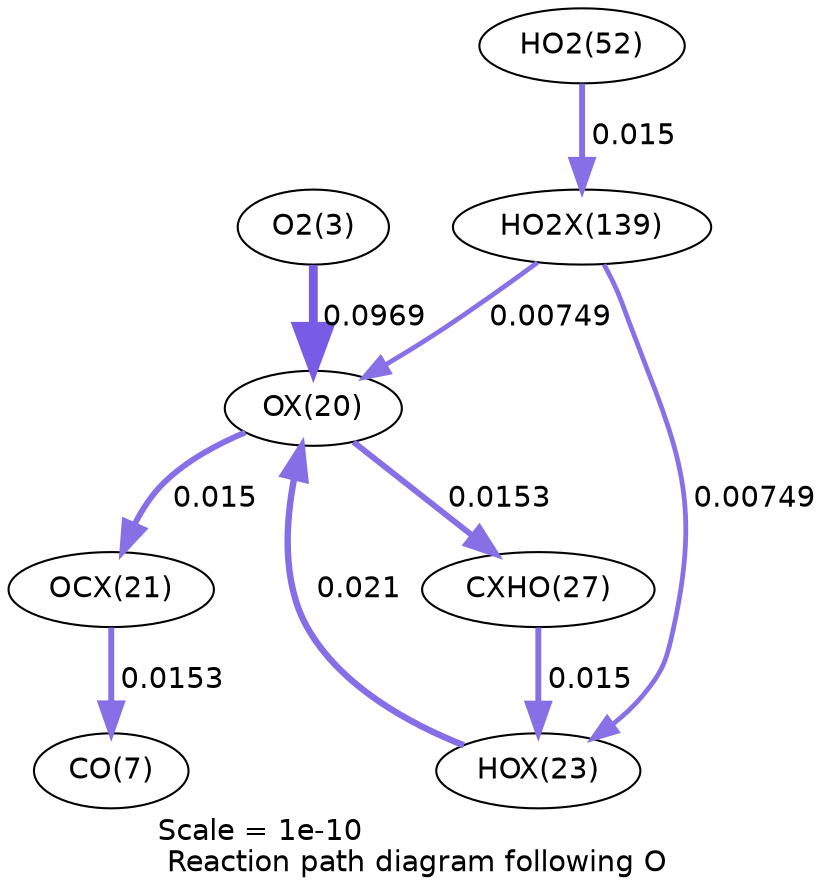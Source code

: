 digraph reaction_paths {
center=1;
s5 -> s33[fontname="Helvetica", penwidth=4.24, arrowsize=2.12, color="0.7, 0.597, 0.9"
, label=" 0.0969"];
s33 -> s39[fontname="Helvetica", penwidth=2.84, arrowsize=1.42, color="0.7, 0.515, 0.9"
, label=" 0.0153"];
s36 -> s33[fontname="Helvetica", penwidth=3.08, arrowsize=1.54, color="0.7, 0.521, 0.9"
, label=" 0.021"];
s33 -> s34[fontname="Helvetica", penwidth=2.83, arrowsize=1.41, color="0.7, 0.515, 0.9"
, label=" 0.015"];
s49 -> s33[fontname="Helvetica", penwidth=2.3, arrowsize=1.15, color="0.7, 0.507, 0.9"
, label=" 0.00749"];
s39 -> s36[fontname="Helvetica", penwidth=2.83, arrowsize=1.41, color="0.7, 0.515, 0.9"
, label=" 0.015"];
s49 -> s36[fontname="Helvetica", penwidth=2.3, arrowsize=1.15, color="0.7, 0.507, 0.9"
, label=" 0.00749"];
s34 -> s9[fontname="Helvetica", penwidth=2.84, arrowsize=1.42, color="0.7, 0.515, 0.9"
, label=" 0.0153"];
s23 -> s49[fontname="Helvetica", penwidth=2.83, arrowsize=1.41, color="0.7, 0.515, 0.9"
, label=" 0.015"];
s5 [ fontname="Helvetica", label="O2(3)"];
s9 [ fontname="Helvetica", label="CO(7)"];
s23 [ fontname="Helvetica", label="HO2(52)"];
s33 [ fontname="Helvetica", label="OX(20)"];
s34 [ fontname="Helvetica", label="OCX(21)"];
s36 [ fontname="Helvetica", label="HOX(23)"];
s39 [ fontname="Helvetica", label="CXHO(27)"];
s49 [ fontname="Helvetica", label="HO2X(139)"];
 label = "Scale = 1e-10\l Reaction path diagram following O";
 fontname = "Helvetica";
}
